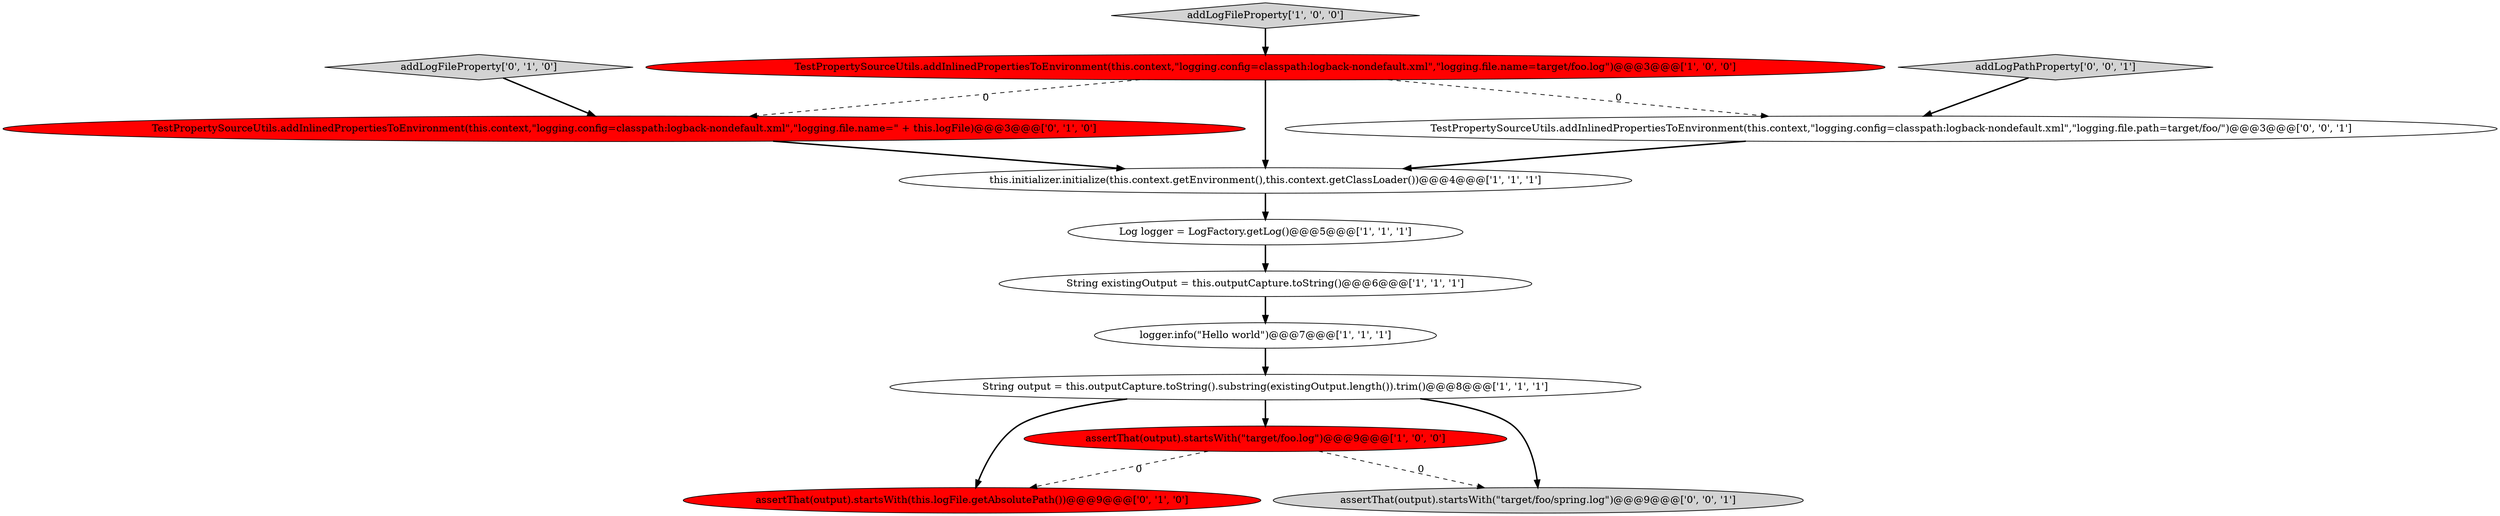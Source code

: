 digraph {
6 [style = filled, label = "assertThat(output).startsWith(\"target/foo.log\")@@@9@@@['1', '0', '0']", fillcolor = red, shape = ellipse image = "AAA1AAABBB1BBB"];
3 [style = filled, label = "String output = this.outputCapture.toString().substring(existingOutput.length()).trim()@@@8@@@['1', '1', '1']", fillcolor = white, shape = ellipse image = "AAA0AAABBB1BBB"];
10 [style = filled, label = "assertThat(output).startsWith(this.logFile.getAbsolutePath())@@@9@@@['0', '1', '0']", fillcolor = red, shape = ellipse image = "AAA1AAABBB2BBB"];
0 [style = filled, label = "String existingOutput = this.outputCapture.toString()@@@6@@@['1', '1', '1']", fillcolor = white, shape = ellipse image = "AAA0AAABBB1BBB"];
2 [style = filled, label = "Log logger = LogFactory.getLog()@@@5@@@['1', '1', '1']", fillcolor = white, shape = ellipse image = "AAA0AAABBB1BBB"];
7 [style = filled, label = "TestPropertySourceUtils.addInlinedPropertiesToEnvironment(this.context,\"logging.config=classpath:logback-nondefault.xml\",\"logging.file.name=target/foo.log\")@@@3@@@['1', '0', '0']", fillcolor = red, shape = ellipse image = "AAA1AAABBB1BBB"];
8 [style = filled, label = "TestPropertySourceUtils.addInlinedPropertiesToEnvironment(this.context,\"logging.config=classpath:logback-nondefault.xml\",\"logging.file.name=\" + this.logFile)@@@3@@@['0', '1', '0']", fillcolor = red, shape = ellipse image = "AAA1AAABBB2BBB"];
9 [style = filled, label = "addLogFileProperty['0', '1', '0']", fillcolor = lightgray, shape = diamond image = "AAA0AAABBB2BBB"];
11 [style = filled, label = "TestPropertySourceUtils.addInlinedPropertiesToEnvironment(this.context,\"logging.config=classpath:logback-nondefault.xml\",\"logging.file.path=target/foo/\")@@@3@@@['0', '0', '1']", fillcolor = white, shape = ellipse image = "AAA0AAABBB3BBB"];
4 [style = filled, label = "logger.info(\"Hello world\")@@@7@@@['1', '1', '1']", fillcolor = white, shape = ellipse image = "AAA0AAABBB1BBB"];
13 [style = filled, label = "addLogPathProperty['0', '0', '1']", fillcolor = lightgray, shape = diamond image = "AAA0AAABBB3BBB"];
1 [style = filled, label = "addLogFileProperty['1', '0', '0']", fillcolor = lightgray, shape = diamond image = "AAA0AAABBB1BBB"];
5 [style = filled, label = "this.initializer.initialize(this.context.getEnvironment(),this.context.getClassLoader())@@@4@@@['1', '1', '1']", fillcolor = white, shape = ellipse image = "AAA0AAABBB1BBB"];
12 [style = filled, label = "assertThat(output).startsWith(\"target/foo/spring.log\")@@@9@@@['0', '0', '1']", fillcolor = lightgray, shape = ellipse image = "AAA0AAABBB3BBB"];
7->11 [style = dashed, label="0"];
3->10 [style = bold, label=""];
4->3 [style = bold, label=""];
3->6 [style = bold, label=""];
5->2 [style = bold, label=""];
7->5 [style = bold, label=""];
2->0 [style = bold, label=""];
11->5 [style = bold, label=""];
3->12 [style = bold, label=""];
8->5 [style = bold, label=""];
9->8 [style = bold, label=""];
0->4 [style = bold, label=""];
1->7 [style = bold, label=""];
13->11 [style = bold, label=""];
6->10 [style = dashed, label="0"];
6->12 [style = dashed, label="0"];
7->8 [style = dashed, label="0"];
}
